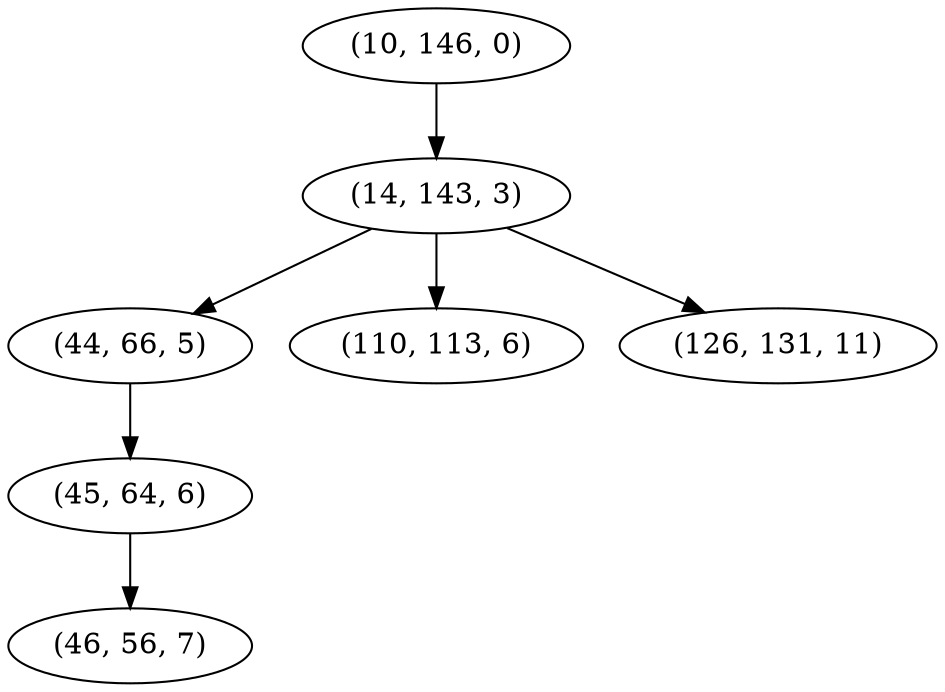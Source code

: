 digraph tree {
    "(10, 146, 0)";
    "(14, 143, 3)";
    "(44, 66, 5)";
    "(45, 64, 6)";
    "(46, 56, 7)";
    "(110, 113, 6)";
    "(126, 131, 11)";
    "(10, 146, 0)" -> "(14, 143, 3)";
    "(14, 143, 3)" -> "(44, 66, 5)";
    "(14, 143, 3)" -> "(110, 113, 6)";
    "(14, 143, 3)" -> "(126, 131, 11)";
    "(44, 66, 5)" -> "(45, 64, 6)";
    "(45, 64, 6)" -> "(46, 56, 7)";
}
